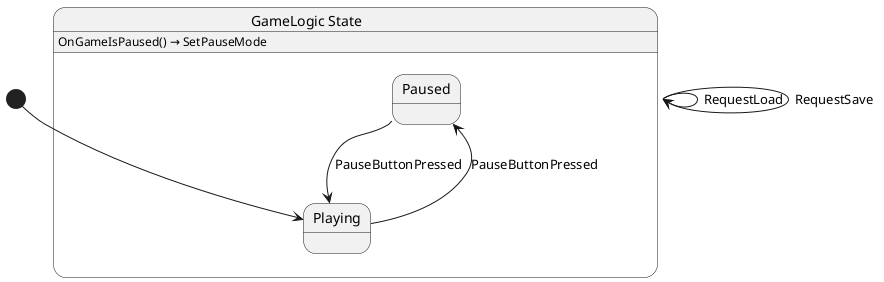 @startuml GameLogic
state "GameLogic State" as Shellguard_Game_State_GameLogic_State {
  state "Paused" as Shellguard_Game_State_GameLogic_State_Paused
  state "Playing" as Shellguard_Game_State_GameLogic_State_Playing
}

Shellguard_Game_State_GameLogic_State --> Shellguard_Game_State_GameLogic_State : RequestLoad
Shellguard_Game_State_GameLogic_State --> Shellguard_Game_State_GameLogic_State : RequestSave
Shellguard_Game_State_GameLogic_State_Paused --> Shellguard_Game_State_GameLogic_State_Playing : PauseButtonPressed
Shellguard_Game_State_GameLogic_State_Playing --> Shellguard_Game_State_GameLogic_State_Paused : PauseButtonPressed

Shellguard_Game_State_GameLogic_State : OnGameIsPaused() → SetPauseMode

[*] --> Shellguard_Game_State_GameLogic_State_Playing
@enduml